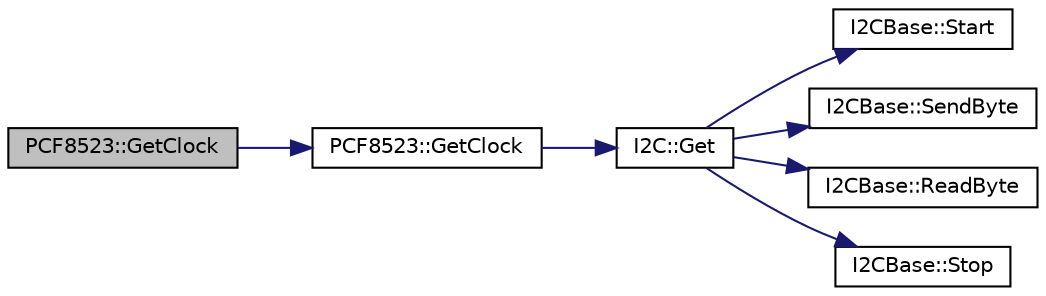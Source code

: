 digraph "PCF8523::GetClock"
{
  edge [fontname="Helvetica",fontsize="10",labelfontname="Helvetica",labelfontsize="10"];
  node [fontname="Helvetica",fontsize="10",shape=record];
  rankdir="LR";
  Node1 [label="PCF8523::GetClock",height=0.2,width=0.4,color="black", fillcolor="grey75", style="filled" fontcolor="black"];
  Node1 -> Node2 [color="midnightblue",fontsize="10",style="solid",fontname="Helvetica"];
  Node2 [label="PCF8523::GetClock",height=0.2,width=0.4,color="black", fillcolor="white", style="filled",URL="$classPCF8523.html#a8ad5f58faa04dd26bf0adf03bc83eaa0",tooltip="Get the current time from the RTC chip."];
  Node2 -> Node3 [color="midnightblue",fontsize="10",style="solid",fontname="Helvetica"];
  Node3 [label="I2C::Get",height=0.2,width=0.4,color="black", fillcolor="white", style="filled",URL="$classI2C.html#a9b348d058ba1576dee2664e022632106",tooltip="Get a single byte with the following format:"];
  Node3 -> Node4 [color="midnightblue",fontsize="10",style="solid",fontname="Helvetica"];
  Node4 [label="I2CBase::Start",height=0.2,width=0.4,color="black", fillcolor="white", style="filled",URL="$classI2CBase.html#a16dc0177aab341a936f508e5e91406be",tooltip="Output a start condition on the I2C bus."];
  Node3 -> Node5 [color="midnightblue",fontsize="10",style="solid",fontname="Helvetica"];
  Node5 [label="I2CBase::SendByte",height=0.2,width=0.4,color="black", fillcolor="white", style="filled",URL="$classI2CBase.html#a7cdbdb037ac9b84275d5f0d04476b8ce",tooltip="Output a byte on the I2C bus."];
  Node3 -> Node6 [color="midnightblue",fontsize="10",style="solid",fontname="Helvetica"];
  Node6 [label="I2CBase::ReadByte",height=0.2,width=0.4,color="black", fillcolor="white", style="filled",URL="$classI2CBase.html#a7e6ce0d28db009c9d5ccda75ac669680",tooltip="Get a byte from the I2C bus."];
  Node3 -> Node7 [color="midnightblue",fontsize="10",style="solid",fontname="Helvetica"];
  Node7 [label="I2CBase::Stop",height=0.2,width=0.4,color="black", fillcolor="white", style="filled",URL="$classI2CBase.html#a0e0b9bc5b9a5a34fa78187e71f3731d1",tooltip="Output a stop condition on the I2C bus."];
}
